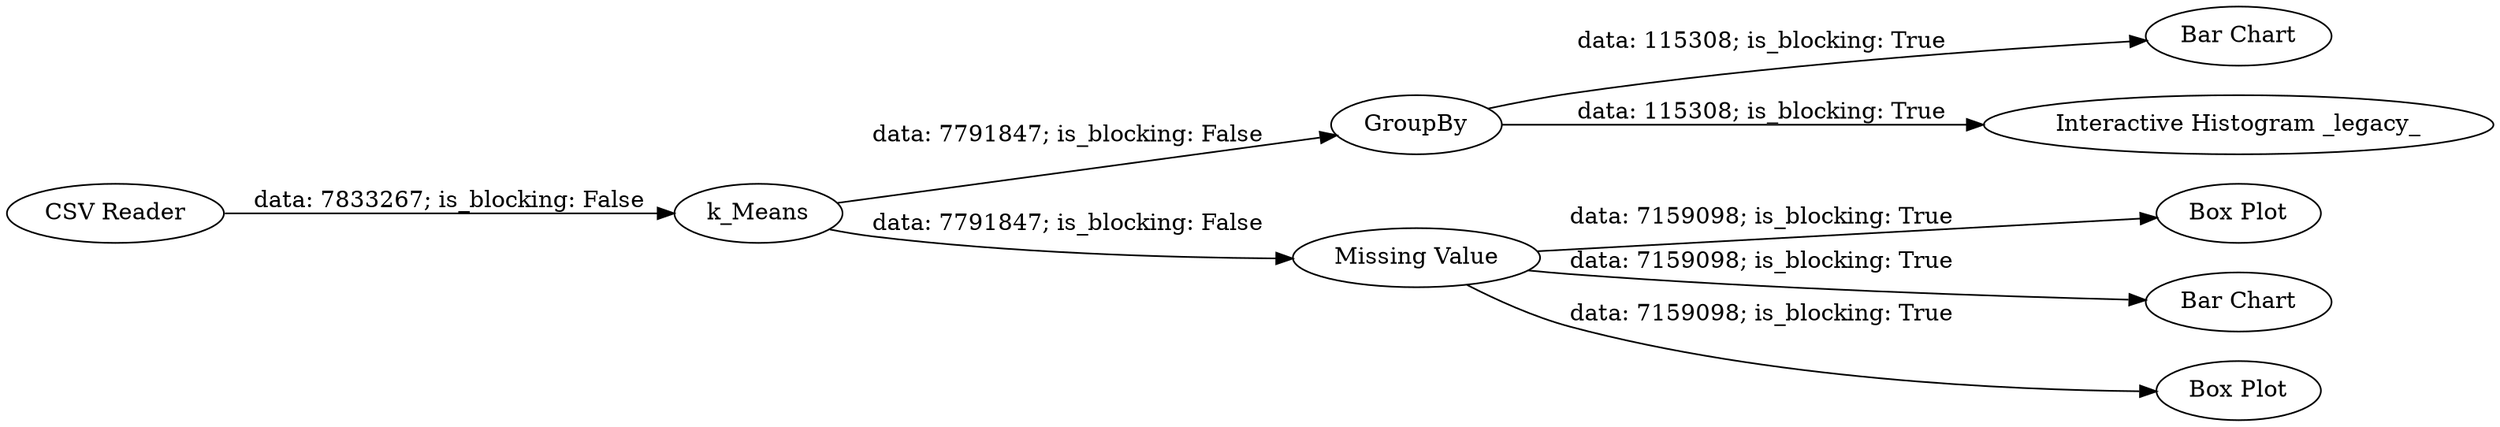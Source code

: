 digraph {
	"-6753509187732104696_1" [label="CSV Reader"]
	"-6753509187732104696_15" [label="Box Plot"]
	"-6753509187732104696_10" [label="Bar Chart"]
	"-6753509187732104696_6" [label=GroupBy]
	"-6753509187732104696_3" [label=k_Means]
	"-6753509187732104696_11" [label="Bar Chart"]
	"-6753509187732104696_16" [label="Box Plot"]
	"-6753509187732104696_7" [label="Interactive Histogram _legacy_"]
	"-6753509187732104696_12" [label="Missing Value"]
	"-6753509187732104696_12" -> "-6753509187732104696_11" [label="data: 7159098; is_blocking: True"]
	"-6753509187732104696_3" -> "-6753509187732104696_12" [label="data: 7791847; is_blocking: False"]
	"-6753509187732104696_3" -> "-6753509187732104696_6" [label="data: 7791847; is_blocking: False"]
	"-6753509187732104696_6" -> "-6753509187732104696_10" [label="data: 115308; is_blocking: True"]
	"-6753509187732104696_1" -> "-6753509187732104696_3" [label="data: 7833267; is_blocking: False"]
	"-6753509187732104696_6" -> "-6753509187732104696_7" [label="data: 115308; is_blocking: True"]
	"-6753509187732104696_12" -> "-6753509187732104696_16" [label="data: 7159098; is_blocking: True"]
	"-6753509187732104696_12" -> "-6753509187732104696_15" [label="data: 7159098; is_blocking: True"]
	rankdir=LR
}
